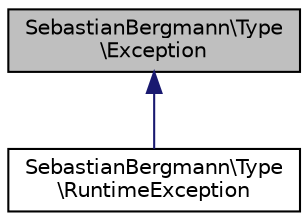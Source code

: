digraph "SebastianBergmann\Type\Exception"
{
  edge [fontname="Helvetica",fontsize="10",labelfontname="Helvetica",labelfontsize="10"];
  node [fontname="Helvetica",fontsize="10",shape=record];
  Node0 [label="SebastianBergmann\\Type\l\\Exception",height=0.2,width=0.4,color="black", fillcolor="grey75", style="filled", fontcolor="black"];
  Node0 -> Node1 [dir="back",color="midnightblue",fontsize="10",style="solid",fontname="Helvetica"];
  Node1 [label="SebastianBergmann\\Type\l\\RuntimeException",height=0.2,width=0.4,color="black", fillcolor="white", style="filled",URL="$classSebastianBergmann_1_1Type_1_1RuntimeException.html"];
}

